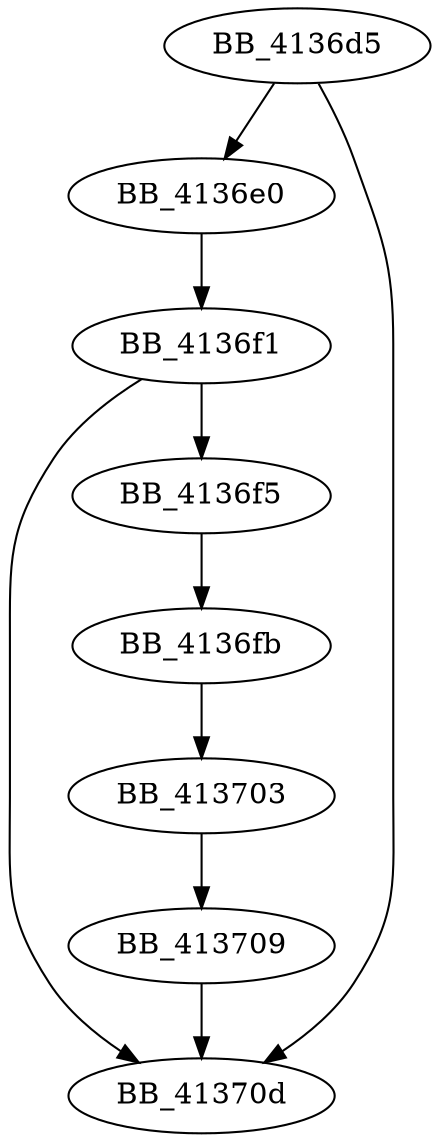 DiGraph _free{
BB_4136d5->BB_4136e0
BB_4136d5->BB_41370d
BB_4136e0->BB_4136f1
BB_4136f1->BB_4136f5
BB_4136f1->BB_41370d
BB_4136f5->BB_4136fb
BB_4136fb->BB_413703
BB_413703->BB_413709
BB_413709->BB_41370d
}
